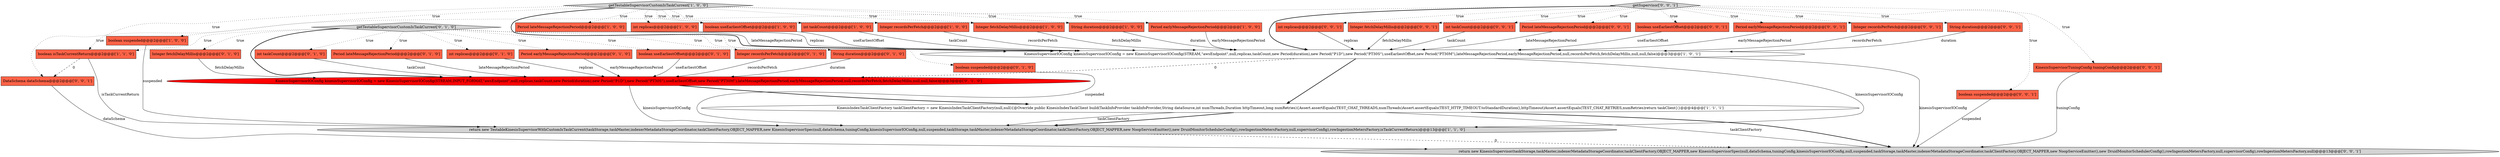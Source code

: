 digraph {
36 [style = filled, label = "DataSchema dataSchema@@@2@@@['0', '0', '1']", fillcolor = tomato, shape = box image = "AAA0AAABBB3BBB"];
32 [style = filled, label = "Period earlyMessageRejectionPeriod@@@2@@@['0', '0', '1']", fillcolor = tomato, shape = box image = "AAA0AAABBB3BBB"];
2 [style = filled, label = "boolean suspended@@@2@@@['1', '0', '0']", fillcolor = tomato, shape = box image = "AAA0AAABBB1BBB"];
22 [style = filled, label = "String duration@@@2@@@['0', '1', '0']", fillcolor = tomato, shape = box image = "AAA0AAABBB2BBB"];
34 [style = filled, label = "Period lateMessageRejectionPeriod@@@2@@@['0', '0', '1']", fillcolor = tomato, shape = box image = "AAA0AAABBB3BBB"];
14 [style = filled, label = "boolean useEarliestOffset@@@2@@@['0', '1', '0']", fillcolor = tomato, shape = box image = "AAA0AAABBB2BBB"];
24 [style = filled, label = "Integer fetchDelayMillis@@@2@@@['0', '1', '0']", fillcolor = tomato, shape = box image = "AAA0AAABBB2BBB"];
12 [style = filled, label = "int taskCount@@@2@@@['1', '0', '0']", fillcolor = tomato, shape = box image = "AAA0AAABBB1BBB"];
28 [style = filled, label = "boolean useEarliestOffset@@@2@@@['0', '0', '1']", fillcolor = tomato, shape = box image = "AAA0AAABBB3BBB"];
18 [style = filled, label = "KinesisSupervisorIOConfig kinesisSupervisorIOConfig = new KinesisSupervisorIOConfig(STREAM,INPUT_FORMAT,\"awsEndpoint\",null,replicas,taskCount,new Period(duration),new Period(\"P1D\"),new Period(\"PT30S\"),useEarliestOffset,new Period(\"PT30M\"),lateMessageRejectionPeriod,earlyMessageRejectionPeriod,null,recordsPerFetch,fetchDelayMillis,null,null,false)@@@3@@@['0', '1', '0']", fillcolor = red, shape = ellipse image = "AAA1AAABBB2BBB"];
13 [style = filled, label = "boolean isTaskCurrentReturn@@@2@@@['1', '1', '0']", fillcolor = tomato, shape = box image = "AAA0AAABBB1BBB"];
33 [style = filled, label = "Integer recordsPerFetch@@@2@@@['0', '0', '1']", fillcolor = tomato, shape = box image = "AAA0AAABBB3BBB"];
9 [style = filled, label = "KinesisIndexTaskClientFactory taskClientFactory = new KinesisIndexTaskClientFactory(null,null){@Override public KinesisIndexTaskClient build(TaskInfoProvider taskInfoProvider,String dataSource,int numThreads,Duration httpTimeout,long numRetries){Assert.assertEquals(TEST_CHAT_THREADS,numThreads)Assert.assertEquals(TEST_HTTP_TIMEOUT.toStandardDuration(),httpTimeout)Assert.assertEquals(TEST_CHAT_RETRIES,numRetries)return taskClient}}@@@4@@@['1', '1', '1']", fillcolor = white, shape = ellipse image = "AAA0AAABBB1BBB"];
7 [style = filled, label = "Integer recordsPerFetch@@@2@@@['1', '0', '0']", fillcolor = tomato, shape = box image = "AAA0AAABBB1BBB"];
26 [style = filled, label = "KinesisSupervisorTuningConfig tuningConfig@@@2@@@['0', '0', '1']", fillcolor = tomato, shape = box image = "AAA0AAABBB3BBB"];
30 [style = filled, label = "boolean suspended@@@2@@@['0', '0', '1']", fillcolor = tomato, shape = box image = "AAA0AAABBB3BBB"];
35 [style = filled, label = "int replicas@@@2@@@['0', '0', '1']", fillcolor = tomato, shape = box image = "AAA0AAABBB3BBB"];
19 [style = filled, label = "getTestableSupervisorCustomIsTaskCurrent['0', '1', '0']", fillcolor = lightgray, shape = diamond image = "AAA0AAABBB2BBB"];
20 [style = filled, label = "Integer recordsPerFetch@@@2@@@['0', '1', '0']", fillcolor = tomato, shape = box image = "AAA0AAABBB2BBB"];
27 [style = filled, label = "return new KinesisSupervisor(taskStorage,taskMaster,indexerMetadataStorageCoordinator,taskClientFactory,OBJECT_MAPPER,new KinesisSupervisorSpec(null,dataSchema,tuningConfig,kinesisSupervisorIOConfig,null,suspended,taskStorage,taskMaster,indexerMetadataStorageCoordinator,taskClientFactory,OBJECT_MAPPER,new NoopServiceEmitter(),new DruidMonitorSchedulerConfig(),rowIngestionMetersFactory,null,supervisorConfig),rowIngestionMetersFactory,null)@@@13@@@['0', '0', '1']", fillcolor = lightgray, shape = ellipse image = "AAA0AAABBB3BBB"];
3 [style = filled, label = "KinesisSupervisorIOConfig kinesisSupervisorIOConfig = new KinesisSupervisorIOConfig(STREAM,\"awsEndpoint\",null,replicas,taskCount,new Period(duration),new Period(\"P1D\"),new Period(\"PT30S\"),useEarliestOffset,new Period(\"PT30M\"),lateMessageRejectionPeriod,earlyMessageRejectionPeriod,null,recordsPerFetch,fetchDelayMillis,null,null,false)@@@3@@@['1', '0', '1']", fillcolor = white, shape = ellipse image = "AAA0AAABBB1BBB"];
25 [style = filled, label = "Integer fetchDelayMillis@@@2@@@['0', '0', '1']", fillcolor = tomato, shape = box image = "AAA0AAABBB3BBB"];
17 [style = filled, label = "int taskCount@@@2@@@['0', '1', '0']", fillcolor = tomato, shape = box image = "AAA0AAABBB2BBB"];
1 [style = filled, label = "Integer fetchDelayMillis@@@2@@@['1', '0', '0']", fillcolor = tomato, shape = box image = "AAA0AAABBB1BBB"];
5 [style = filled, label = "String duration@@@2@@@['1', '0', '0']", fillcolor = tomato, shape = box image = "AAA0AAABBB1BBB"];
29 [style = filled, label = "int taskCount@@@2@@@['0', '0', '1']", fillcolor = tomato, shape = box image = "AAA0AAABBB3BBB"];
6 [style = filled, label = "Period earlyMessageRejectionPeriod@@@2@@@['1', '0', '0']", fillcolor = tomato, shape = box image = "AAA0AAABBB1BBB"];
10 [style = filled, label = "getTestableSupervisorCustomIsTaskCurrent['1', '0', '0']", fillcolor = lightgray, shape = diamond image = "AAA0AAABBB1BBB"];
31 [style = filled, label = "String duration@@@2@@@['0', '0', '1']", fillcolor = tomato, shape = box image = "AAA0AAABBB3BBB"];
8 [style = filled, label = "Period lateMessageRejectionPeriod@@@2@@@['1', '0', '0']", fillcolor = tomato, shape = box image = "AAA0AAABBB1BBB"];
37 [style = filled, label = "getSupervisor['0', '0', '1']", fillcolor = lightgray, shape = diamond image = "AAA0AAABBB3BBB"];
11 [style = filled, label = "int replicas@@@2@@@['1', '0', '0']", fillcolor = tomato, shape = box image = "AAA0AAABBB1BBB"];
23 [style = filled, label = "Period lateMessageRejectionPeriod@@@2@@@['0', '1', '0']", fillcolor = tomato, shape = box image = "AAA0AAABBB2BBB"];
0 [style = filled, label = "return new TestableKinesisSupervisorWithCustomIsTaskCurrent(taskStorage,taskMaster,indexerMetadataStorageCoordinator,taskClientFactory,OBJECT_MAPPER,new KinesisSupervisorSpec(null,dataSchema,tuningConfig,kinesisSupervisorIOConfig,null,suspended,taskStorage,taskMaster,indexerMetadataStorageCoordinator,taskClientFactory,OBJECT_MAPPER,new NoopServiceEmitter(),new DruidMonitorSchedulerConfig(),rowIngestionMetersFactory,null,supervisorConfig),rowIngestionMetersFactory,isTaskCurrentReturn)@@@13@@@['1', '1', '0']", fillcolor = lightgray, shape = ellipse image = "AAA0AAABBB1BBB"];
15 [style = filled, label = "boolean suspended@@@2@@@['0', '1', '0']", fillcolor = tomato, shape = box image = "AAA0AAABBB2BBB"];
4 [style = filled, label = "boolean useEarliestOffset@@@2@@@['1', '0', '0']", fillcolor = tomato, shape = box image = "AAA0AAABBB1BBB"];
21 [style = filled, label = "int replicas@@@2@@@['0', '1', '0']", fillcolor = tomato, shape = box image = "AAA0AAABBB2BBB"];
16 [style = filled, label = "Period earlyMessageRejectionPeriod@@@2@@@['0', '1', '0']", fillcolor = tomato, shape = box image = "AAA0AAABBB2BBB"];
8->3 [style = solid, label="lateMessageRejectionPeriod"];
10->8 [style = dotted, label="true"];
1->3 [style = solid, label="fetchDelayMillis"];
19->14 [style = dotted, label="true"];
23->18 [style = solid, label="lateMessageRejectionPeriod"];
19->18 [style = bold, label=""];
10->12 [style = dotted, label="true"];
4->3 [style = solid, label="useEarliestOffset"];
10->6 [style = dotted, label="true"];
7->3 [style = solid, label="recordsPerFetch"];
9->0 [style = bold, label=""];
34->3 [style = solid, label="lateMessageRejectionPeriod"];
6->3 [style = solid, label="earlyMessageRejectionPeriod"];
13->36 [style = dashed, label="0"];
0->27 [style = dashed, label="0"];
19->17 [style = dotted, label="true"];
29->3 [style = solid, label="taskCount"];
19->20 [style = dotted, label="true"];
3->18 [style = dashed, label="0"];
13->0 [style = solid, label="isTaskCurrentReturn"];
22->18 [style = solid, label="duration"];
17->18 [style = solid, label="taskCount"];
10->3 [style = bold, label=""];
19->23 [style = dotted, label="true"];
9->27 [style = solid, label="taskClientFactory"];
19->21 [style = dotted, label="true"];
3->27 [style = solid, label="kinesisSupervisorIOConfig"];
19->24 [style = dotted, label="true"];
30->27 [style = solid, label="suspended"];
19->15 [style = dotted, label="true"];
19->13 [style = dotted, label="true"];
37->29 [style = dotted, label="true"];
10->5 [style = dotted, label="true"];
16->18 [style = solid, label="earlyMessageRejectionPeriod"];
37->25 [style = dotted, label="true"];
37->30 [style = dotted, label="true"];
32->3 [style = solid, label="earlyMessageRejectionPeriod"];
37->3 [style = bold, label=""];
3->0 [style = solid, label="kinesisSupervisorIOConfig"];
35->3 [style = solid, label="replicas"];
9->27 [style = bold, label=""];
37->31 [style = dotted, label="true"];
3->9 [style = bold, label=""];
20->18 [style = solid, label="recordsPerFetch"];
25->3 [style = solid, label="fetchDelayMillis"];
37->35 [style = dotted, label="true"];
37->32 [style = dotted, label="true"];
10->13 [style = dotted, label="true"];
10->11 [style = dotted, label="true"];
10->2 [style = dotted, label="true"];
26->27 [style = solid, label="tuningConfig"];
37->26 [style = dotted, label="true"];
24->18 [style = solid, label="fetchDelayMillis"];
14->18 [style = solid, label="useEarliestOffset"];
19->22 [style = dotted, label="true"];
18->9 [style = bold, label=""];
19->16 [style = dotted, label="true"];
33->3 [style = solid, label="recordsPerFetch"];
12->3 [style = solid, label="taskCount"];
31->3 [style = solid, label="duration"];
37->36 [style = dotted, label="true"];
28->3 [style = solid, label="useEarliestOffset"];
37->28 [style = dotted, label="true"];
10->1 [style = dotted, label="true"];
18->0 [style = solid, label="kinesisSupervisorIOConfig"];
10->4 [style = dotted, label="true"];
37->34 [style = dotted, label="true"];
21->18 [style = solid, label="replicas"];
9->0 [style = solid, label="taskClientFactory"];
5->3 [style = solid, label="duration"];
37->33 [style = dotted, label="true"];
10->7 [style = dotted, label="true"];
36->27 [style = solid, label="dataSchema"];
11->3 [style = solid, label="replicas"];
15->0 [style = solid, label="suspended"];
2->0 [style = solid, label="suspended"];
}
